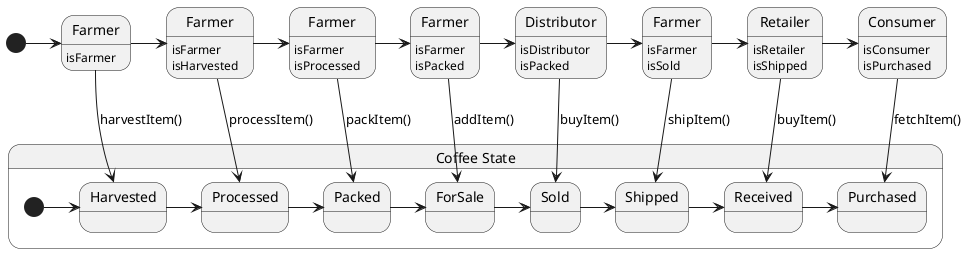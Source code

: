@startuml

state Farmer as "Farmer"
Farmer: isFarmer
state Farmer2 as "Farmer"
Farmer2: isFarmer
Farmer2: isHarvested
Farmer->Farmer2
state Farmer3 as "Farmer"
Farmer3: isFarmer
Farmer3: isProcessed
Farmer2->Farmer3
state Farmer4 as "Farmer"
Farmer4: isFarmer
Farmer4: isPacked
Farmer3->Farmer4
state Distributor as "Distributor"
Distributor: isDistributor
Distributor: isPacked
Farmer4->Distributor
state Farmer5 as "Farmer"
Farmer5: isFarmer
Farmer5: isSold
Distributor->Farmer5
state Retailer as "Retailer"
Retailer: isRetailer
Retailer: isShipped
Farmer5->Retailer
state Consumer as "Consumer"
Consumer: isConsumer
Consumer: isPurchased
Retailer->Consumer

[*] -> Farmer


state Coffee as "Coffee State" {
    [*]->Harvested
    Farmer-->Harvested: harvestItem()
    Harvested->Processed
    Farmer2-->Processed: processItem()
    Processed->Packed
    Farmer3-->Packed: packItem()
    Packed->ForSale
    Farmer4-->ForSale: addItem()
    ForSale->Sold
    Distributor-->Sold: buyItem()
    Sold->Shipped
    Farmer5-->Shipped: shipItem()
    Shipped->Received
    Retailer-->Received: buyItem()
    Received->Purchased
    Consumer-->Purchased: fetchItem()

}
@enduml